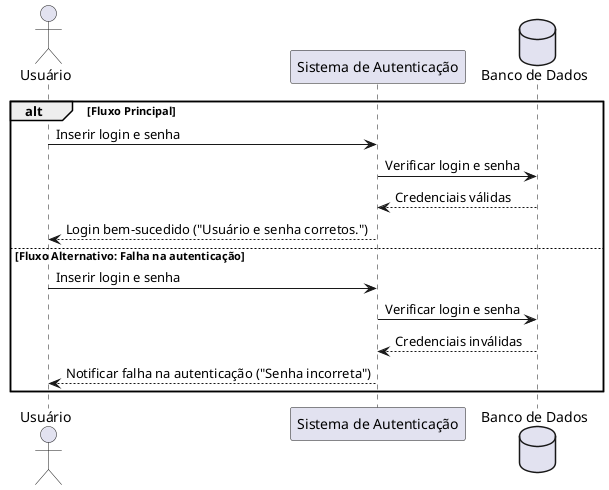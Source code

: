 @startuml DSS-redeSocial
actor "Usuário" as user
participant "Sistema de Autenticação" as auth
database "Banco de Dados" as db

'== Fluxo Principal ==
alt Fluxo Principal
user -> auth: Inserir login e senha
auth -> db: Verificar login e senha
db --> auth: Credenciais válidas
auth --> user: Login bem-sucedido ("Usuário e senha corretos.")

'== Fluxo Alternativo: Falha na autenticação ==
else Fluxo Alternativo: Falha na autenticação
user -> auth: Inserir login e senha
auth -> db: Verificar login e senha
db --> auth: Credenciais inválidas
auth --> user: Notificar falha na autenticação ("Senha incorreta")

end
@enduml
